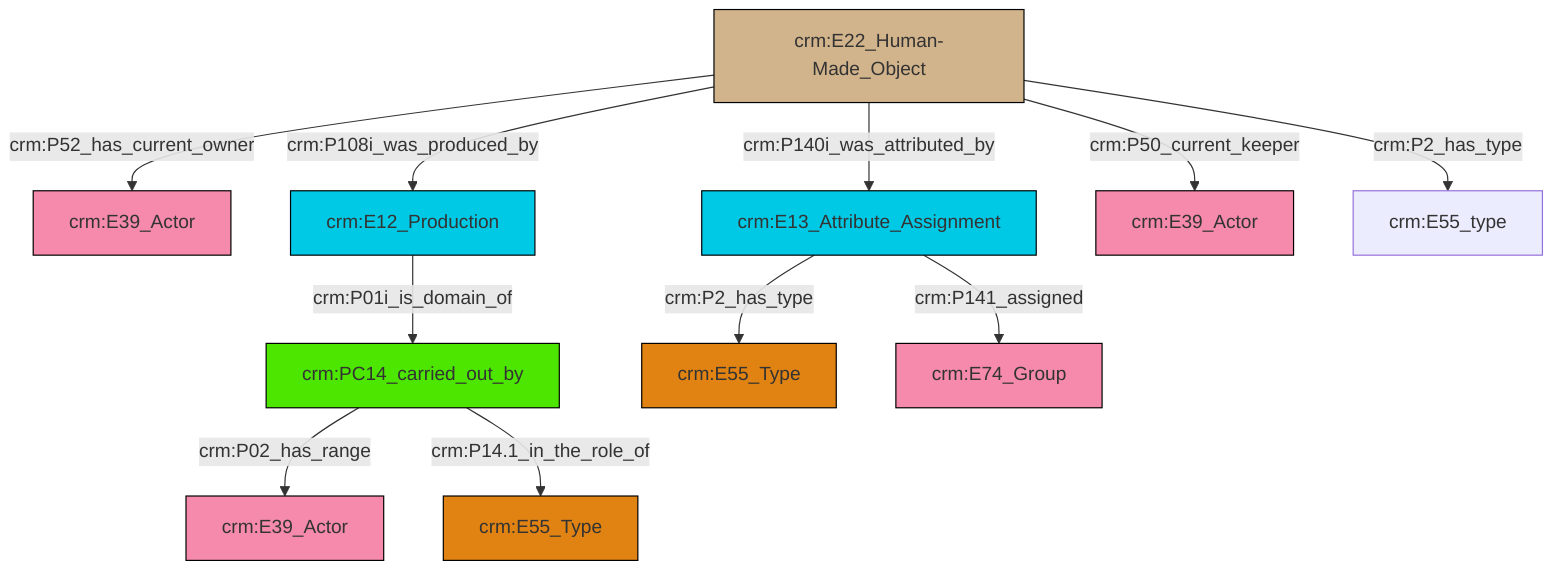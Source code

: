 graph TD
classDef Literal fill:#f2f2f2,stroke:#000000;
classDef CRM_Entity fill:#FFFFFF,stroke:#000000;
classDef Temporal_Entity fill:#00C9E6, stroke:#000000;
classDef Type fill:#E18312, stroke:#000000;
classDef Time-Span fill:#2C9C91, stroke:#000000;
classDef Appellation fill:#FFEB7F, stroke:#000000;
classDef Place fill:#008836, stroke:#000000;
classDef Persistent_Item fill:#B266B2, stroke:#000000;
classDef Conceptual_Object fill:#FFD700, stroke:#000000;
classDef Physical_Thing fill:#D2B48C, stroke:#000000;
classDef Actor fill:#f58aad, stroke:#000000;
classDef PC_Classes fill:#4ce600, stroke:#000000;
classDef Multi fill:#cccccc,stroke:#000000;

2["crm:PC14_carried_out_by"]:::PC_Classes -->|crm:P02_has_range| 0["crm:E39_Actor"]:::Actor
3["crm:E22_Human-Made_Object"]:::Physical_Thing -->|crm:P52_has_current_owner| 4["crm:E39_Actor"]:::Actor
2["crm:PC14_carried_out_by"]:::PC_Classes -->|crm:P14.1_in_the_role_of| 5["crm:E55_Type"]:::Type
3["crm:E22_Human-Made_Object"]:::Physical_Thing -->|crm:P108i_was_produced_by| 6["crm:E12_Production"]:::Temporal_Entity
3["crm:E22_Human-Made_Object"]:::Physical_Thing -->|crm:P140i_was_attributed_by| 7["crm:E13_Attribute_Assignment"]:::Temporal_Entity
6["crm:E12_Production"]:::Temporal_Entity -->|crm:P01i_is_domain_of| 2["crm:PC14_carried_out_by"]:::PC_Classes
7["crm:E13_Attribute_Assignment"]:::Temporal_Entity -->|crm:P2_has_type| 10["crm:E55_Type"]:::Type
7["crm:E13_Attribute_Assignment"]:::Temporal_Entity -->|crm:P141_assigned| 13["crm:E74_Group"]:::Actor
3["crm:E22_Human-Made_Object"]:::Physical_Thing -->|crm:P50_current_keeper| 8["crm:E39_Actor"]:::Actor
3["crm:E22_Human-Made_Object"]:::Physical_Thing -->|crm:P2_has_type| 17["crm:E55_type"]:::Default